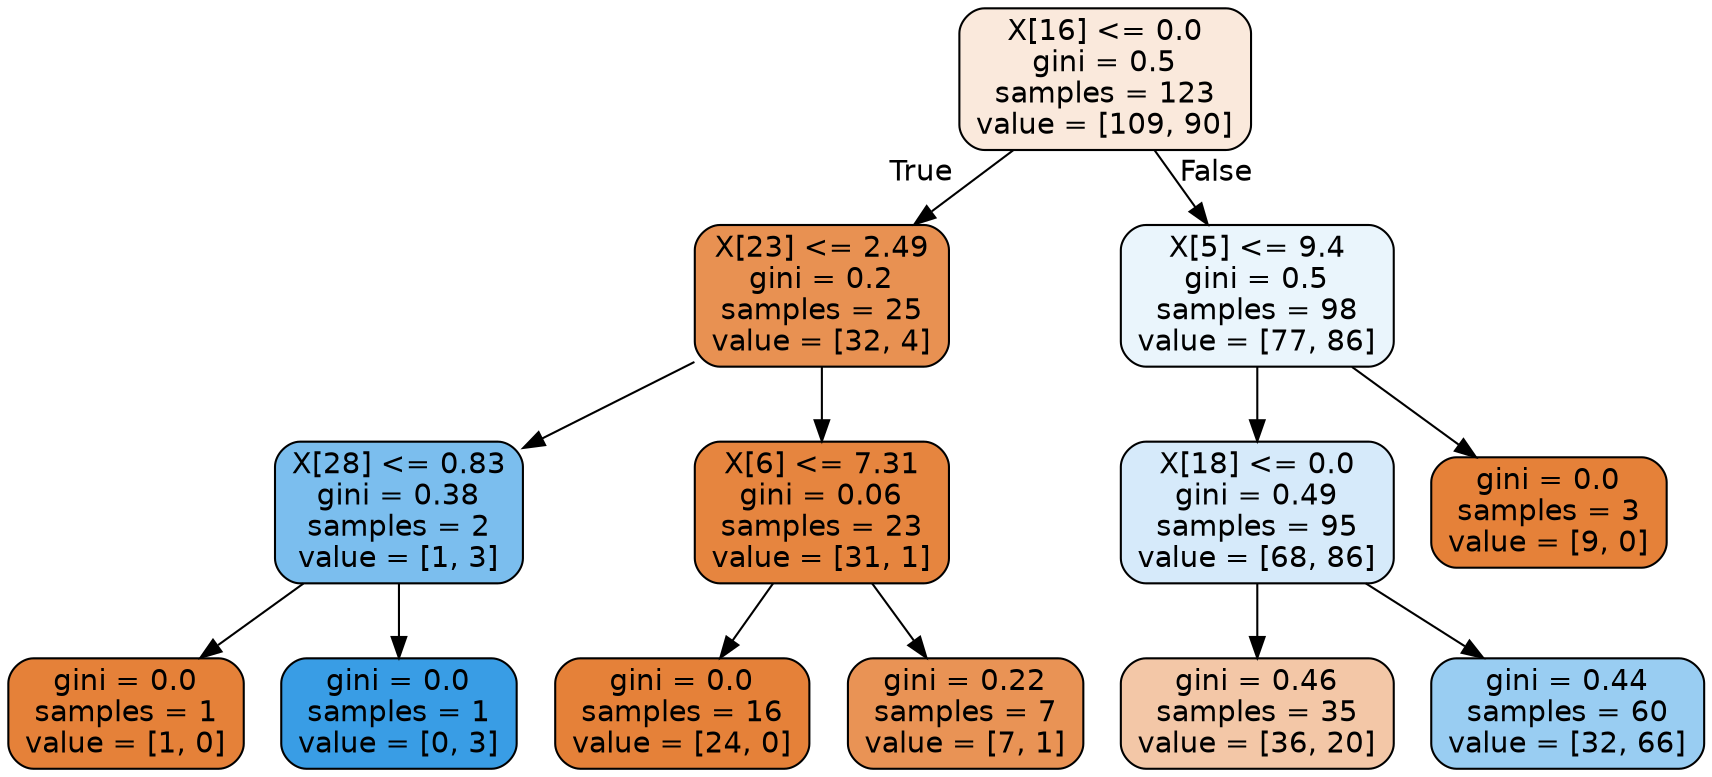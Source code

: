 digraph Tree {
node [shape=box, style="filled, rounded", color="black", fontname=helvetica] ;
edge [fontname=helvetica] ;
0 [label="X[16] <= 0.0\ngini = 0.5\nsamples = 123\nvalue = [109, 90]", fillcolor="#fae9dc"] ;
1 [label="X[23] <= 2.49\ngini = 0.2\nsamples = 25\nvalue = [32, 4]", fillcolor="#e89152"] ;
0 -> 1 [labeldistance=2.5, labelangle=45, headlabel="True"] ;
2 [label="X[28] <= 0.83\ngini = 0.38\nsamples = 2\nvalue = [1, 3]", fillcolor="#7bbeee"] ;
1 -> 2 ;
3 [label="gini = 0.0\nsamples = 1\nvalue = [1, 0]", fillcolor="#e58139"] ;
2 -> 3 ;
4 [label="gini = 0.0\nsamples = 1\nvalue = [0, 3]", fillcolor="#399de5"] ;
2 -> 4 ;
5 [label="X[6] <= 7.31\ngini = 0.06\nsamples = 23\nvalue = [31, 1]", fillcolor="#e6853f"] ;
1 -> 5 ;
6 [label="gini = 0.0\nsamples = 16\nvalue = [24, 0]", fillcolor="#e58139"] ;
5 -> 6 ;
7 [label="gini = 0.22\nsamples = 7\nvalue = [7, 1]", fillcolor="#e99355"] ;
5 -> 7 ;
8 [label="X[5] <= 9.4\ngini = 0.5\nsamples = 98\nvalue = [77, 86]", fillcolor="#eaf5fc"] ;
0 -> 8 [labeldistance=2.5, labelangle=-45, headlabel="False"] ;
9 [label="X[18] <= 0.0\ngini = 0.49\nsamples = 95\nvalue = [68, 86]", fillcolor="#d6eafa"] ;
8 -> 9 ;
10 [label="gini = 0.46\nsamples = 35\nvalue = [36, 20]", fillcolor="#f3c7a7"] ;
9 -> 10 ;
11 [label="gini = 0.44\nsamples = 60\nvalue = [32, 66]", fillcolor="#99cdf2"] ;
9 -> 11 ;
12 [label="gini = 0.0\nsamples = 3\nvalue = [9, 0]", fillcolor="#e58139"] ;
8 -> 12 ;
}